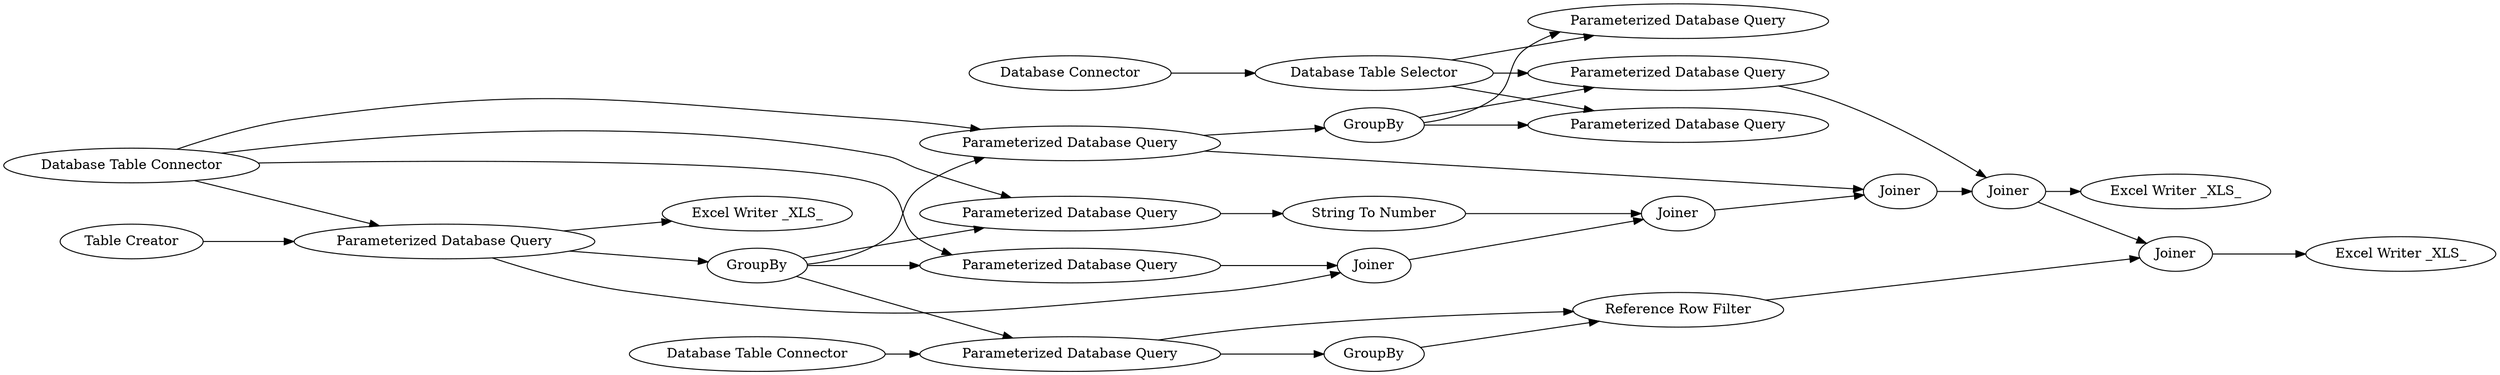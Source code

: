 digraph {
	560 -> 556
	581 -> 14
	558 -> 560
	17 -> 94
	552 -> 553
	584 -> 83
	94 -> 558
	554 -> 553
	558 -> 569
	549 -> 15
	83 -> 557
	581 -> 13
	17 -> 551
	583 -> 582
	549 -> 14
	557 -> 66
	553 -> 555
	17 -> 18
	15 -> 555
	549 -> 83
	549 -> 13
	582 -> 570
	83 -> 66
	550 -> 94
	555 -> 558
	582 -> 552
	15 -> 550
	66 -> 560
	550 -> 551
	3 -> 17
	14 -> 554
	550 -> 18
	13 -> 552
	582 -> 549
	581 -> 582
	581 -> 15
	570 [label="Excel Writer _XLS_"]
	584 [label="Database Table Connector"]
	582 [label="Parameterized Database Query"]
	18 [label="Parameterized Database Query"]
	557 [label=GroupBy]
	558 [label=Joiner]
	17 [label="Database Table Selector"]
	3 [label="Database Connector"]
	581 [label="Database Table Connector"]
	551 [label="Parameterized Database Query"]
	15 [label="Parameterized Database Query"]
	583 [label="Table Creator"]
	560 [label=Joiner]
	14 [label="Parameterized Database Query"]
	569 [label="Excel Writer _XLS_"]
	83 [label="Parameterized Database Query"]
	94 [label="Parameterized Database Query"]
	553 [label=Joiner]
	13 [label="Parameterized Database Query"]
	550 [label=GroupBy]
	66 [label="Reference Row Filter"]
	549 [label=GroupBy]
	554 [label="String To Number"]
	556 [label="Excel Writer _XLS_"]
	552 [label=Joiner]
	555 [label=Joiner]
	rankdir=LR
}
